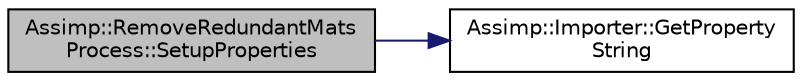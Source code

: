 digraph "Assimp::RemoveRedundantMatsProcess::SetupProperties"
{
  edge [fontname="Helvetica",fontsize="10",labelfontname="Helvetica",labelfontsize="10"];
  node [fontname="Helvetica",fontsize="10",shape=record];
  rankdir="LR";
  Node1 [label="Assimp::RemoveRedundantMats\lProcess::SetupProperties",height=0.2,width=0.4,color="black", fillcolor="grey75", style="filled", fontcolor="black"];
  Node1 -> Node2 [color="midnightblue",fontsize="10",style="solid"];
  Node2 [label="Assimp::Importer::GetProperty\lString",height=0.2,width=0.4,color="black", fillcolor="white", style="filled",URL="$class_assimp_1_1_importer.html#aca134d367c7f7383c57776bf83c36bb0"];
}
